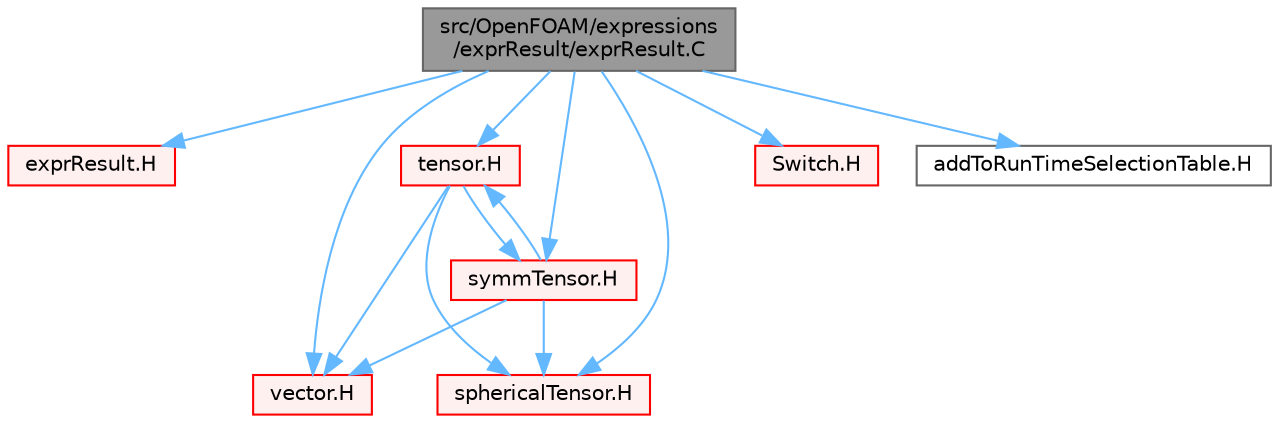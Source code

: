 digraph "src/OpenFOAM/expressions/exprResult/exprResult.C"
{
 // LATEX_PDF_SIZE
  bgcolor="transparent";
  edge [fontname=Helvetica,fontsize=10,labelfontname=Helvetica,labelfontsize=10];
  node [fontname=Helvetica,fontsize=10,shape=box,height=0.2,width=0.4];
  Node1 [id="Node000001",label="src/OpenFOAM/expressions\l/exprResult/exprResult.C",height=0.2,width=0.4,color="gray40", fillcolor="grey60", style="filled", fontcolor="black",tooltip=" "];
  Node1 -> Node2 [id="edge1_Node000001_Node000002",color="steelblue1",style="solid",tooltip=" "];
  Node2 [id="Node000002",label="exprResult.H",height=0.2,width=0.4,color="red", fillcolor="#FFF0F0", style="filled",URL="$exprResult_8H.html",tooltip=" "];
  Node1 -> Node35 [id="edge2_Node000001_Node000035",color="steelblue1",style="solid",tooltip=" "];
  Node35 [id="Node000035",label="vector.H",height=0.2,width=0.4,color="red", fillcolor="#FFF0F0", style="filled",URL="$vector_8H.html",tooltip=" "];
  Node1 -> Node92 [id="edge3_Node000001_Node000092",color="steelblue1",style="solid",tooltip=" "];
  Node92 [id="Node000092",label="tensor.H",height=0.2,width=0.4,color="red", fillcolor="#FFF0F0", style="filled",URL="$tensor_8H.html",tooltip=" "];
  Node92 -> Node35 [id="edge4_Node000092_Node000035",color="steelblue1",style="solid",tooltip=" "];
  Node92 -> Node81 [id="edge5_Node000092_Node000081",color="steelblue1",style="solid",tooltip=" "];
  Node81 [id="Node000081",label="sphericalTensor.H",height=0.2,width=0.4,color="red", fillcolor="#FFF0F0", style="filled",URL="$sphericalTensor_8H.html",tooltip=" "];
  Node92 -> Node85 [id="edge6_Node000092_Node000085",color="steelblue1",style="solid",tooltip=" "];
  Node85 [id="Node000085",label="symmTensor.H",height=0.2,width=0.4,color="red", fillcolor="#FFF0F0", style="filled",URL="$symmTensor_8H.html",tooltip=" "];
  Node85 -> Node35 [id="edge7_Node000085_Node000035",color="steelblue1",style="solid",tooltip=" "];
  Node85 -> Node81 [id="edge8_Node000085_Node000081",color="steelblue1",style="solid",tooltip=" "];
  Node85 -> Node92 [id="edge9_Node000085_Node000092",color="steelblue1",style="solid",tooltip=" "];
  Node1 -> Node85 [id="edge10_Node000001_Node000085",color="steelblue1",style="solid",tooltip=" "];
  Node1 -> Node81 [id="edge11_Node000001_Node000081",color="steelblue1",style="solid",tooltip=" "];
  Node1 -> Node207 [id="edge12_Node000001_Node000207",color="steelblue1",style="solid",tooltip=" "];
  Node207 [id="Node000207",label="Switch.H",height=0.2,width=0.4,color="red", fillcolor="#FFF0F0", style="filled",URL="$Switch_8H.html",tooltip=" "];
  Node1 -> Node208 [id="edge13_Node000001_Node000208",color="steelblue1",style="solid",tooltip=" "];
  Node208 [id="Node000208",label="addToRunTimeSelectionTable.H",height=0.2,width=0.4,color="grey40", fillcolor="white", style="filled",URL="$addToRunTimeSelectionTable_8H.html",tooltip="Macros for easy insertion into run-time selection tables."];
}
